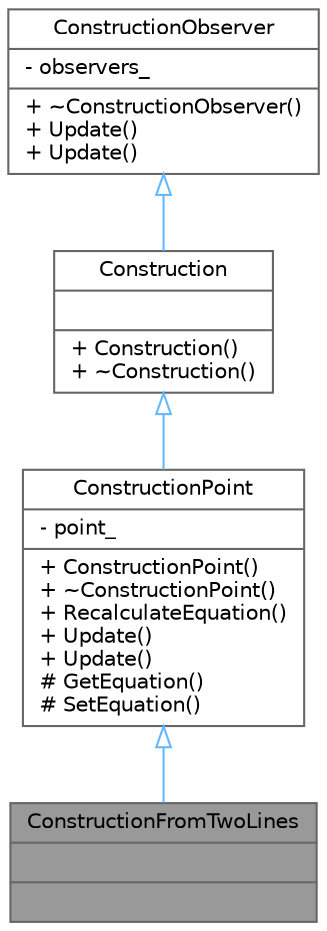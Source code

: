 digraph "ConstructionFromTwoLines"
{
 // LATEX_PDF_SIZE
  bgcolor="transparent";
  edge [fontname=Helvetica,fontsize=10,labelfontname=Helvetica,labelfontsize=10];
  node [fontname=Helvetica,fontsize=10,shape=box,height=0.2,width=0.9];
  Node1 [shape=record,label="{ConstructionFromTwoLines\n||}",height=0.2,width=0.4,color="gray40", fillcolor="grey60", style="filled", fontcolor="black",tooltip=" "];
  Node2 -> Node1 [dir="back",color="steelblue1",style="solid",arrowtail="onormal"];
  Node2 [shape=record,label="{ConstructionPoint\n|- point_\l|+ ConstructionPoint()\l+ ~ConstructionPoint()\l+ RecalculateEquation()\l+ Update()\l+ Update()\l# GetEquation()\l# SetEquation()\l}",height=0.2,width=0.4,color="gray40", fillcolor="white", style="filled",URL="$class_construction_point.html",tooltip="Defines how point is created."];
  Node3 -> Node2 [dir="back",color="steelblue1",style="solid",arrowtail="onormal"];
  Node3 [shape=record,label="{Construction\n||+ Construction()\l+ ~Construction()\l}",height=0.2,width=0.4,color="gray40", fillcolor="white", style="filled",URL="$class_construction.html",tooltip="Defines how object is created."];
  Node4 -> Node3 [dir="back",color="steelblue1",style="solid",arrowtail="onormal"];
  Node4 [shape=record,label="{ConstructionObserver\n|- observers_\l|+ ~ConstructionObserver()\l+ Update()\l+ Update()\l}",height=0.2,width=0.4,color="gray40", fillcolor="white", style="filled",URL="$class_construction_observer.html",tooltip="Makes Construction an observer."];
}
